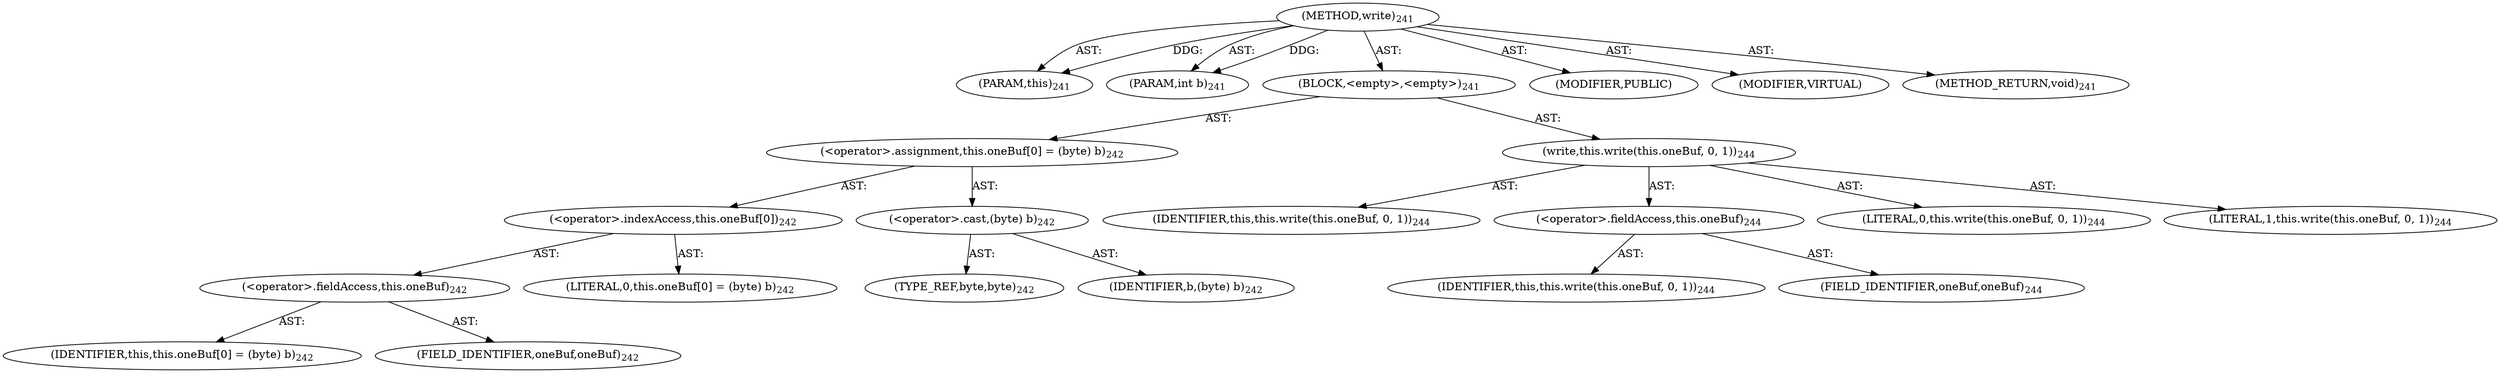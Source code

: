digraph "write" {  
"111669149707" [label = <(METHOD,write)<SUB>241</SUB>> ]
"115964117000" [label = <(PARAM,this)<SUB>241</SUB>> ]
"115964117017" [label = <(PARAM,int b)<SUB>241</SUB>> ]
"25769803798" [label = <(BLOCK,&lt;empty&gt;,&lt;empty&gt;)<SUB>241</SUB>> ]
"30064771192" [label = <(&lt;operator&gt;.assignment,this.oneBuf[0] = (byte) b)<SUB>242</SUB>> ]
"30064771193" [label = <(&lt;operator&gt;.indexAccess,this.oneBuf[0])<SUB>242</SUB>> ]
"30064771194" [label = <(&lt;operator&gt;.fieldAccess,this.oneBuf)<SUB>242</SUB>> ]
"68719476766" [label = <(IDENTIFIER,this,this.oneBuf[0] = (byte) b)<SUB>242</SUB>> ]
"55834574893" [label = <(FIELD_IDENTIFIER,oneBuf,oneBuf)<SUB>242</SUB>> ]
"90194313232" [label = <(LITERAL,0,this.oneBuf[0] = (byte) b)<SUB>242</SUB>> ]
"30064771195" [label = <(&lt;operator&gt;.cast,(byte) b)<SUB>242</SUB>> ]
"180388626436" [label = <(TYPE_REF,byte,byte)<SUB>242</SUB>> ]
"68719476855" [label = <(IDENTIFIER,b,(byte) b)<SUB>242</SUB>> ]
"30064771196" [label = <(write,this.write(this.oneBuf, 0, 1))<SUB>244</SUB>> ]
"68719476768" [label = <(IDENTIFIER,this,this.write(this.oneBuf, 0, 1))<SUB>244</SUB>> ]
"30064771197" [label = <(&lt;operator&gt;.fieldAccess,this.oneBuf)<SUB>244</SUB>> ]
"68719476767" [label = <(IDENTIFIER,this,this.write(this.oneBuf, 0, 1))<SUB>244</SUB>> ]
"55834574894" [label = <(FIELD_IDENTIFIER,oneBuf,oneBuf)<SUB>244</SUB>> ]
"90194313233" [label = <(LITERAL,0,this.write(this.oneBuf, 0, 1))<SUB>244</SUB>> ]
"90194313234" [label = <(LITERAL,1,this.write(this.oneBuf, 0, 1))<SUB>244</SUB>> ]
"133143986213" [label = <(MODIFIER,PUBLIC)> ]
"133143986214" [label = <(MODIFIER,VIRTUAL)> ]
"128849018891" [label = <(METHOD_RETURN,void)<SUB>241</SUB>> ]
  "111669149707" -> "115964117000"  [ label = "AST: "] 
  "111669149707" -> "115964117017"  [ label = "AST: "] 
  "111669149707" -> "25769803798"  [ label = "AST: "] 
  "111669149707" -> "133143986213"  [ label = "AST: "] 
  "111669149707" -> "133143986214"  [ label = "AST: "] 
  "111669149707" -> "128849018891"  [ label = "AST: "] 
  "25769803798" -> "30064771192"  [ label = "AST: "] 
  "25769803798" -> "30064771196"  [ label = "AST: "] 
  "30064771192" -> "30064771193"  [ label = "AST: "] 
  "30064771192" -> "30064771195"  [ label = "AST: "] 
  "30064771193" -> "30064771194"  [ label = "AST: "] 
  "30064771193" -> "90194313232"  [ label = "AST: "] 
  "30064771194" -> "68719476766"  [ label = "AST: "] 
  "30064771194" -> "55834574893"  [ label = "AST: "] 
  "30064771195" -> "180388626436"  [ label = "AST: "] 
  "30064771195" -> "68719476855"  [ label = "AST: "] 
  "30064771196" -> "68719476768"  [ label = "AST: "] 
  "30064771196" -> "30064771197"  [ label = "AST: "] 
  "30064771196" -> "90194313233"  [ label = "AST: "] 
  "30064771196" -> "90194313234"  [ label = "AST: "] 
  "30064771197" -> "68719476767"  [ label = "AST: "] 
  "30064771197" -> "55834574894"  [ label = "AST: "] 
  "111669149707" -> "115964117000"  [ label = "DDG: "] 
  "111669149707" -> "115964117017"  [ label = "DDG: "] 
}
